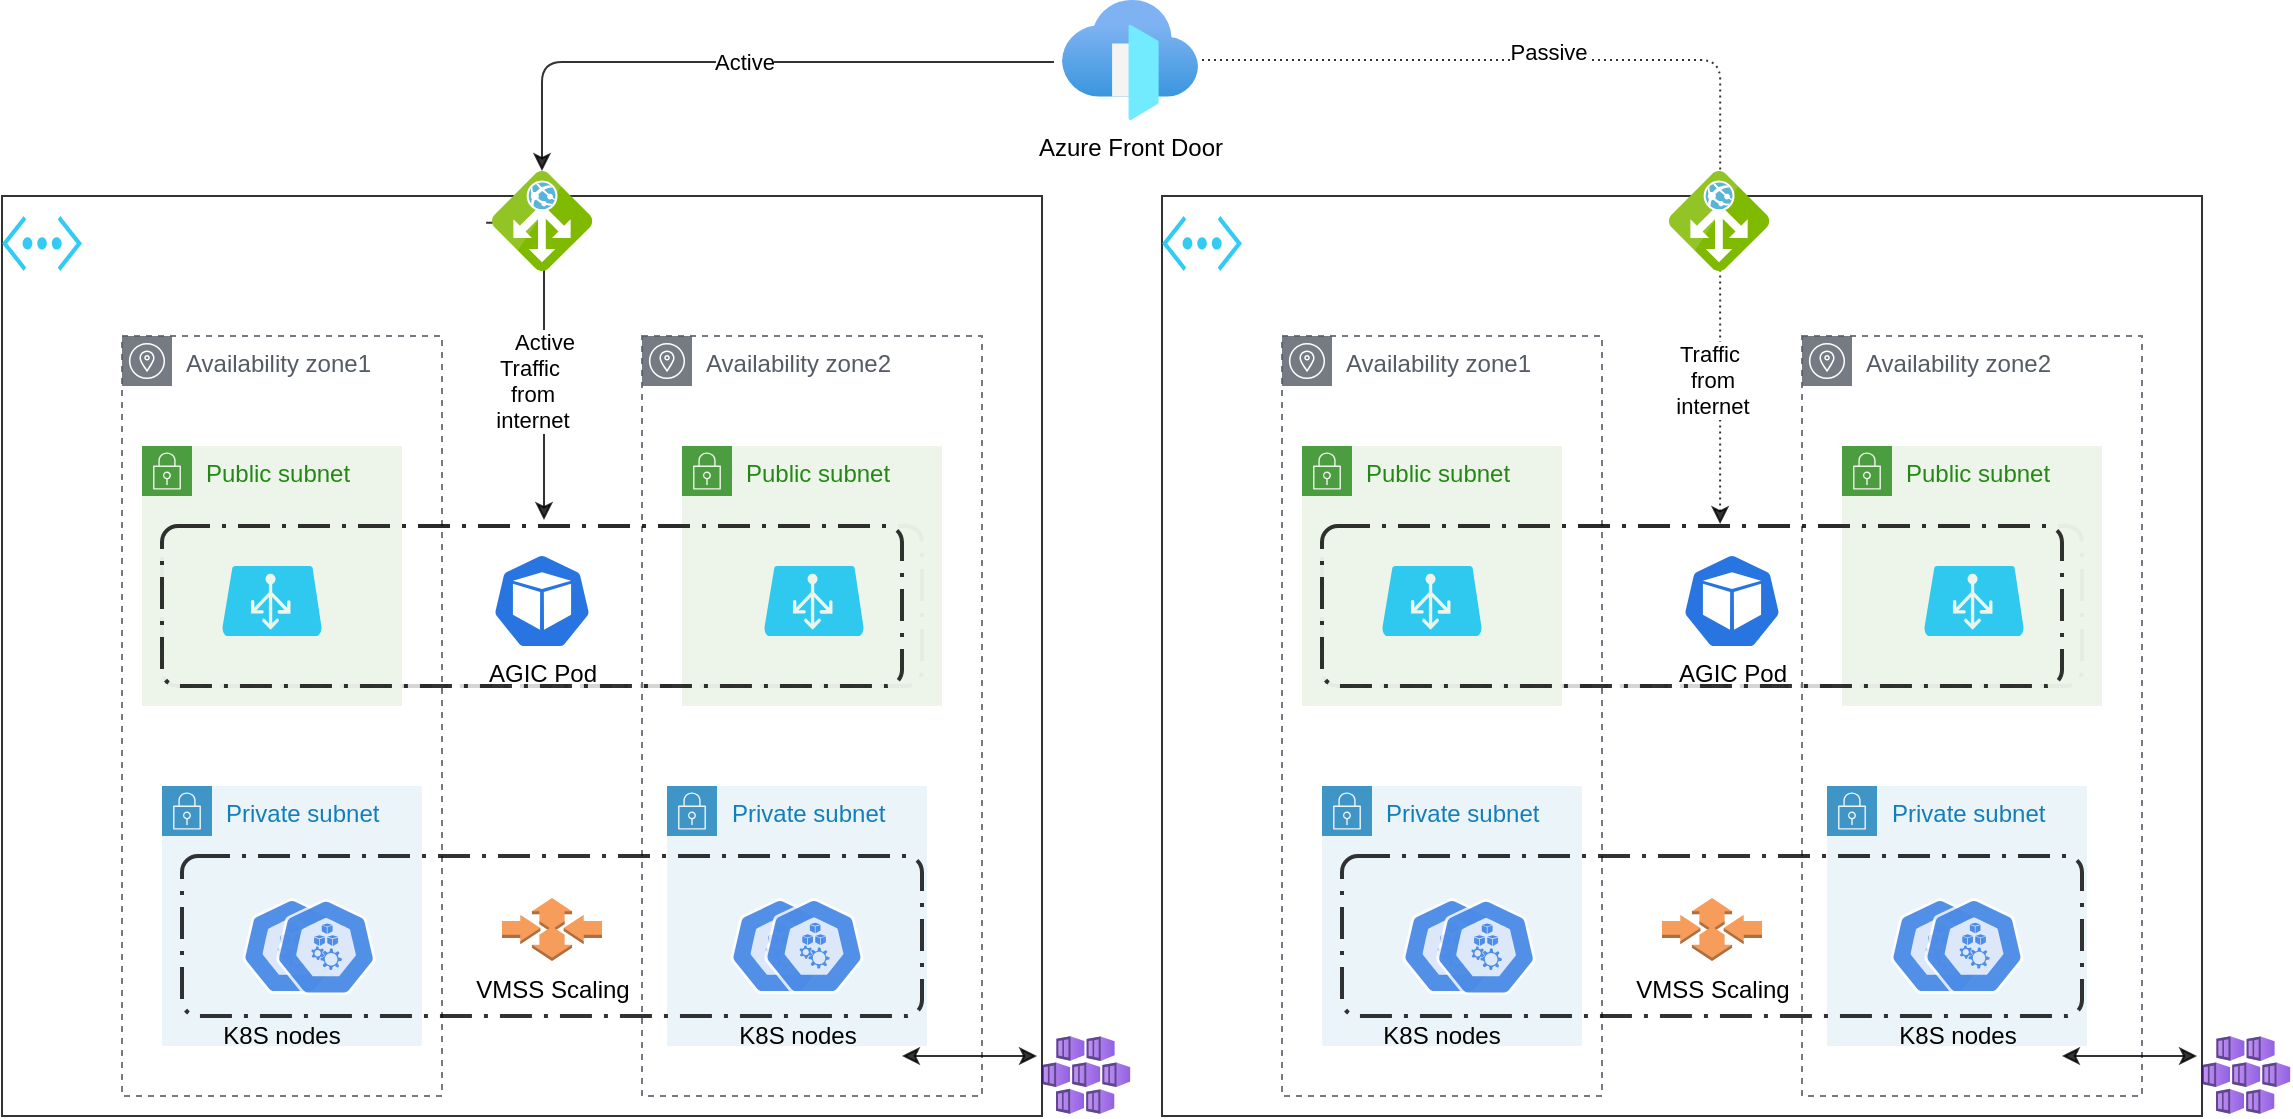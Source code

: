 <mxfile version="14.1.8" type="device"><diagram id="CxNXw_wqGC10T3SDetlR" name="Page-1"><mxGraphModel dx="852" dy="1594" grid="1" gridSize="10" guides="1" tooltips="1" connect="1" arrows="1" fold="1" page="1" pageScale="1" pageWidth="850" pageHeight="1100" math="0" shadow="0"><root><mxCell id="0"/><mxCell id="1" parent="0"/><mxCell id="zLgNSGf1eI_UuV5sucqD-54" value="" style="rounded=1;arcSize=10;dashed=1;fillColor=none;gradientColor=none;dashPattern=8 3 1 3;strokeWidth=2;opacity=80;" parent="1" vertex="1"><mxGeometry x="90" y="243" width="380" height="80" as="geometry"/></mxCell><mxCell id="zLgNSGf1eI_UuV5sucqD-4" value="" style="shape=ext;double=0;rounded=0;whiteSpace=wrap;html=1;opacity=80;" parent="1" vertex="1"><mxGeometry x="10" y="78" width="520" height="460" as="geometry"/></mxCell><mxCell id="zLgNSGf1eI_UuV5sucqD-12" value="Public subnet" style="points=[[0,0],[0.25,0],[0.5,0],[0.75,0],[1,0],[1,0.25],[1,0.5],[1,0.75],[1,1],[0.75,1],[0.5,1],[0.25,1],[0,1],[0,0.75],[0,0.5],[0,0.25]];outlineConnect=0;gradientColor=none;html=1;whiteSpace=wrap;fontSize=12;fontStyle=0;shape=mxgraph.aws4.group;grIcon=mxgraph.aws4.group_security_group;grStroke=0;strokeColor=#248814;fillColor=#E9F3E6;verticalAlign=top;align=left;spacingLeft=30;fontColor=#248814;dashed=0;opacity=80;" parent="1" vertex="1"><mxGeometry x="80" y="203" width="130" height="130" as="geometry"/></mxCell><mxCell id="zLgNSGf1eI_UuV5sucqD-13" value="Public subnet" style="points=[[0,0],[0.25,0],[0.5,0],[0.75,0],[1,0],[1,0.25],[1,0.5],[1,0.75],[1,1],[0.75,1],[0.5,1],[0.25,1],[0,1],[0,0.75],[0,0.5],[0,0.25]];outlineConnect=0;gradientColor=none;html=1;whiteSpace=wrap;fontSize=12;fontStyle=0;shape=mxgraph.aws4.group;grIcon=mxgraph.aws4.group_security_group;grStroke=0;strokeColor=#248814;fillColor=#E9F3E6;verticalAlign=top;align=left;spacingLeft=30;fontColor=#248814;dashed=0;opacity=80;" parent="1" vertex="1"><mxGeometry x="350" y="203" width="130" height="130" as="geometry"/></mxCell><mxCell id="zLgNSGf1eI_UuV5sucqD-18" value="Private subnet" style="points=[[0,0],[0.25,0],[0.5,0],[0.75,0],[1,0],[1,0.25],[1,0.5],[1,0.75],[1,1],[0.75,1],[0.5,1],[0.25,1],[0,1],[0,0.75],[0,0.5],[0,0.25]];outlineConnect=0;gradientColor=none;html=1;whiteSpace=wrap;fontSize=12;fontStyle=0;shape=mxgraph.aws4.group;grIcon=mxgraph.aws4.group_security_group;grStroke=0;strokeColor=#147EBA;fillColor=#E6F2F8;verticalAlign=top;align=left;spacingLeft=30;fontColor=#147EBA;dashed=0;opacity=80;" parent="1" vertex="1"><mxGeometry x="342.5" y="373" width="130" height="130" as="geometry"/></mxCell><mxCell id="zLgNSGf1eI_UuV5sucqD-30" value="Private subnet" style="points=[[0,0],[0.25,0],[0.5,0],[0.75,0],[1,0],[1,0.25],[1,0.5],[1,0.75],[1,1],[0.75,1],[0.5,1],[0.25,1],[0,1],[0,0.75],[0,0.5],[0,0.25]];outlineConnect=0;gradientColor=none;html=1;whiteSpace=wrap;fontSize=12;fontStyle=0;shape=mxgraph.aws4.group;grIcon=mxgraph.aws4.group_security_group;grStroke=0;strokeColor=#147EBA;fillColor=#E6F2F8;verticalAlign=top;align=left;spacingLeft=30;fontColor=#147EBA;dashed=0;opacity=80;" parent="1" vertex="1"><mxGeometry x="90" y="373" width="130" height="130" as="geometry"/></mxCell><mxCell id="zLgNSGf1eI_UuV5sucqD-27" value="Availability zone1" style="outlineConnect=0;gradientColor=none;html=1;whiteSpace=wrap;fontSize=12;fontStyle=0;shape=mxgraph.aws4.group;grIcon=mxgraph.aws4.group_availability_zone;strokeColor=#545B64;fillColor=none;verticalAlign=top;align=left;spacingLeft=30;fontColor=#545B64;dashed=1;opacity=80;" parent="1" vertex="1"><mxGeometry x="70" y="148" width="160" height="380" as="geometry"/></mxCell><mxCell id="zLgNSGf1eI_UuV5sucqD-28" value="Availability zone2" style="outlineConnect=0;gradientColor=none;html=1;whiteSpace=wrap;fontSize=12;fontStyle=0;shape=mxgraph.aws4.group;grIcon=mxgraph.aws4.group_availability_zone;strokeColor=#545B64;fillColor=none;verticalAlign=top;align=left;spacingLeft=30;fontColor=#545B64;dashed=1;opacity=80;" parent="1" vertex="1"><mxGeometry x="330" y="148" width="170" height="380" as="geometry"/></mxCell><mxCell id="zLgNSGf1eI_UuV5sucqD-36" value="" style="html=1;dashed=0;whitespace=wrap;fillColor=#2875E2;strokeColor=#ffffff;points=[[0.005,0.63,0],[0.1,0.2,0],[0.9,0.2,0],[0.5,0,0],[0.995,0.63,0],[0.72,0.99,0],[0.5,1,0],[0.28,0.99,0]];shape=mxgraph.kubernetes.icon;prIcon=node;opacity=80;" parent="1" vertex="1"><mxGeometry x="130" y="429" width="50" height="48" as="geometry"/></mxCell><mxCell id="zLgNSGf1eI_UuV5sucqD-37" value="" style="html=1;dashed=0;whitespace=wrap;fillColor=#2875E2;strokeColor=#ffffff;points=[[0.005,0.63,0],[0.1,0.2,0],[0.9,0.2,0],[0.5,0,0],[0.995,0.63,0],[0.72,0.99,0],[0.5,1,0],[0.28,0.99,0]];shape=mxgraph.kubernetes.icon;prIcon=node;opacity=80;" parent="1" vertex="1"><mxGeometry x="147" y="429" width="50" height="49" as="geometry"/></mxCell><mxCell id="zLgNSGf1eI_UuV5sucqD-45" value="" style="html=1;dashed=0;whitespace=wrap;fillColor=#2875E2;strokeColor=#ffffff;points=[[0.005,0.63,0],[0.1,0.2,0],[0.9,0.2,0],[0.5,0,0],[0.995,0.63,0],[0.72,0.99,0],[0.5,1,0],[0.28,0.99,0]];shape=mxgraph.kubernetes.icon;prIcon=node;opacity=80;" parent="1" vertex="1"><mxGeometry x="374" y="429" width="50" height="48" as="geometry"/></mxCell><mxCell id="zLgNSGf1eI_UuV5sucqD-46" value="" style="html=1;dashed=0;whitespace=wrap;fillColor=#2875E2;strokeColor=#ffffff;points=[[0.005,0.63,0],[0.1,0.2,0],[0.9,0.2,0],[0.5,0,0],[0.995,0.63,0],[0.72,0.99,0],[0.5,1,0],[0.28,0.99,0]];shape=mxgraph.kubernetes.icon;prIcon=node;opacity=80;" parent="1" vertex="1"><mxGeometry x="391" y="429" width="50" height="48" as="geometry"/></mxCell><mxCell id="zLgNSGf1eI_UuV5sucqD-50" value="" style="endArrow=classic;startArrow=classic;html=1;entryX=0.2;entryY=0.22;entryDx=0;entryDy=0;entryPerimeter=0;opacity=80;" parent="1" edge="1"><mxGeometry width="50" height="50" relative="1" as="geometry"><mxPoint x="460" y="508" as="sourcePoint"/><mxPoint x="527.5" y="508" as="targetPoint"/></mxGeometry></mxCell><mxCell id="zLgNSGf1eI_UuV5sucqD-51" value="K8S nodes" style="text;html=1;strokeColor=none;fillColor=none;align=center;verticalAlign=middle;whiteSpace=wrap;rounded=0;dashed=1;opacity=80;" parent="1" vertex="1"><mxGeometry x="110" y="488" width="80" height="20" as="geometry"/></mxCell><mxCell id="zLgNSGf1eI_UuV5sucqD-52" value="K8S nodes" style="text;html=1;strokeColor=none;fillColor=none;align=center;verticalAlign=middle;whiteSpace=wrap;rounded=0;dashed=1;opacity=80;" parent="1" vertex="1"><mxGeometry x="367.5" y="488" width="80" height="20" as="geometry"/></mxCell><mxCell id="zLgNSGf1eI_UuV5sucqD-56" value="" style="rounded=1;arcSize=10;dashed=1;fillColor=none;gradientColor=none;dashPattern=8 3 1 3;strokeWidth=2;opacity=80;" parent="1" vertex="1"><mxGeometry x="100" y="408" width="370" height="80" as="geometry"/></mxCell><mxCell id="zLgNSGf1eI_UuV5sucqD-60" value="VMSS Scaling" style="outlineConnect=0;dashed=0;verticalLabelPosition=bottom;verticalAlign=top;align=center;html=1;shape=mxgraph.aws3.auto_scaling;fillColor=#F58534;gradientColor=none;strokeColor=#97D077;strokeWidth=2;opacity=80;" parent="1" vertex="1"><mxGeometry x="260" y="429" width="50" height="31.5" as="geometry"/></mxCell><mxCell id="og0ccVUUEbTX6F8VB05c-2" value="" style="verticalLabelPosition=bottom;html=1;verticalAlign=top;align=center;strokeColor=none;fillColor=#00BEF2;shape=mxgraph.azure.virtual_network;pointerEvents=1;opacity=80;" parent="1" vertex="1"><mxGeometry x="10" y="88" width="40" height="27.5" as="geometry"/></mxCell><mxCell id="og0ccVUUEbTX6F8VB05c-3" value="" style="verticalLabelPosition=bottom;html=1;verticalAlign=top;align=center;strokeColor=none;fillColor=#00BEF2;shape=mxgraph.azure.azure_load_balancer;opacity=80;" parent="1" vertex="1"><mxGeometry x="120" y="263" width="50" height="35" as="geometry"/></mxCell><mxCell id="og0ccVUUEbTX6F8VB05c-4" value="" style="verticalLabelPosition=bottom;html=1;verticalAlign=top;align=center;strokeColor=none;fillColor=#00BEF2;shape=mxgraph.azure.azure_load_balancer;opacity=80;" parent="1" vertex="1"><mxGeometry x="391" y="263" width="50" height="35" as="geometry"/></mxCell><mxCell id="og0ccVUUEbTX6F8VB05c-5" value="" style="aspect=fixed;html=1;points=[];align=center;image;fontSize=12;image=img/lib/azure2/containers/Kubernetes_Services.svg;opacity=80;" parent="1" vertex="1"><mxGeometry x="530" y="498" width="44.2" height="39" as="geometry"/></mxCell><mxCell id="og0ccVUUEbTX6F8VB05c-23" value="" style="rounded=1;arcSize=10;dashed=1;fillColor=none;gradientColor=none;dashPattern=8 3 1 3;strokeWidth=2;opacity=80;" parent="1" vertex="1"><mxGeometry x="670" y="243" width="380" height="80" as="geometry"/></mxCell><mxCell id="og0ccVUUEbTX6F8VB05c-24" value="" style="shape=ext;double=0;rounded=0;whiteSpace=wrap;html=1;opacity=80;" parent="1" vertex="1"><mxGeometry x="590" y="78" width="520" height="460" as="geometry"/></mxCell><mxCell id="og0ccVUUEbTX6F8VB05c-25" value="Public subnet" style="points=[[0,0],[0.25,0],[0.5,0],[0.75,0],[1,0],[1,0.25],[1,0.5],[1,0.75],[1,1],[0.75,1],[0.5,1],[0.25,1],[0,1],[0,0.75],[0,0.5],[0,0.25]];outlineConnect=0;gradientColor=none;html=1;whiteSpace=wrap;fontSize=12;fontStyle=0;shape=mxgraph.aws4.group;grIcon=mxgraph.aws4.group_security_group;grStroke=0;strokeColor=#248814;fillColor=#E9F3E6;verticalAlign=top;align=left;spacingLeft=30;fontColor=#248814;dashed=0;opacity=80;" parent="1" vertex="1"><mxGeometry x="660" y="203" width="130" height="130" as="geometry"/></mxCell><mxCell id="og0ccVUUEbTX6F8VB05c-26" value="Public subnet" style="points=[[0,0],[0.25,0],[0.5,0],[0.75,0],[1,0],[1,0.25],[1,0.5],[1,0.75],[1,1],[0.75,1],[0.5,1],[0.25,1],[0,1],[0,0.75],[0,0.5],[0,0.25]];outlineConnect=0;gradientColor=none;html=1;whiteSpace=wrap;fontSize=12;fontStyle=0;shape=mxgraph.aws4.group;grIcon=mxgraph.aws4.group_security_group;grStroke=0;strokeColor=#248814;fillColor=#E9F3E6;verticalAlign=top;align=left;spacingLeft=30;fontColor=#248814;dashed=0;opacity=80;" parent="1" vertex="1"><mxGeometry x="930" y="203" width="130" height="130" as="geometry"/></mxCell><mxCell id="og0ccVUUEbTX6F8VB05c-27" value="Private subnet" style="points=[[0,0],[0.25,0],[0.5,0],[0.75,0],[1,0],[1,0.25],[1,0.5],[1,0.75],[1,1],[0.75,1],[0.5,1],[0.25,1],[0,1],[0,0.75],[0,0.5],[0,0.25]];outlineConnect=0;gradientColor=none;html=1;whiteSpace=wrap;fontSize=12;fontStyle=0;shape=mxgraph.aws4.group;grIcon=mxgraph.aws4.group_security_group;grStroke=0;strokeColor=#147EBA;fillColor=#E6F2F8;verticalAlign=top;align=left;spacingLeft=30;fontColor=#147EBA;dashed=0;opacity=80;" parent="1" vertex="1"><mxGeometry x="922.5" y="373" width="130" height="130" as="geometry"/></mxCell><mxCell id="og0ccVUUEbTX6F8VB05c-28" value="Private subnet" style="points=[[0,0],[0.25,0],[0.5,0],[0.75,0],[1,0],[1,0.25],[1,0.5],[1,0.75],[1,1],[0.75,1],[0.5,1],[0.25,1],[0,1],[0,0.75],[0,0.5],[0,0.25]];outlineConnect=0;gradientColor=none;html=1;whiteSpace=wrap;fontSize=12;fontStyle=0;shape=mxgraph.aws4.group;grIcon=mxgraph.aws4.group_security_group;grStroke=0;strokeColor=#147EBA;fillColor=#E6F2F8;verticalAlign=top;align=left;spacingLeft=30;fontColor=#147EBA;dashed=0;opacity=80;" parent="1" vertex="1"><mxGeometry x="670" y="373" width="130" height="130" as="geometry"/></mxCell><mxCell id="og0ccVUUEbTX6F8VB05c-29" value="Availability zone1" style="outlineConnect=0;gradientColor=none;html=1;whiteSpace=wrap;fontSize=12;fontStyle=0;shape=mxgraph.aws4.group;grIcon=mxgraph.aws4.group_availability_zone;strokeColor=#545B64;fillColor=none;verticalAlign=top;align=left;spacingLeft=30;fontColor=#545B64;dashed=1;opacity=80;" parent="1" vertex="1"><mxGeometry x="650" y="148" width="160" height="380" as="geometry"/></mxCell><mxCell id="og0ccVUUEbTX6F8VB05c-30" value="Availability zone2" style="outlineConnect=0;gradientColor=none;html=1;whiteSpace=wrap;fontSize=12;fontStyle=0;shape=mxgraph.aws4.group;grIcon=mxgraph.aws4.group_availability_zone;strokeColor=#545B64;fillColor=none;verticalAlign=top;align=left;spacingLeft=30;fontColor=#545B64;dashed=1;opacity=80;" parent="1" vertex="1"><mxGeometry x="910" y="148" width="170" height="380" as="geometry"/></mxCell><mxCell id="og0ccVUUEbTX6F8VB05c-31" value="" style="html=1;dashed=0;whitespace=wrap;fillColor=#2875E2;strokeColor=#ffffff;points=[[0.005,0.63,0],[0.1,0.2,0],[0.9,0.2,0],[0.5,0,0],[0.995,0.63,0],[0.72,0.99,0],[0.5,1,0],[0.28,0.99,0]];shape=mxgraph.kubernetes.icon;prIcon=node;opacity=80;" parent="1" vertex="1"><mxGeometry x="710" y="429" width="50" height="48" as="geometry"/></mxCell><mxCell id="og0ccVUUEbTX6F8VB05c-32" value="" style="html=1;dashed=0;whitespace=wrap;fillColor=#2875E2;strokeColor=#ffffff;points=[[0.005,0.63,0],[0.1,0.2,0],[0.9,0.2,0],[0.5,0,0],[0.995,0.63,0],[0.72,0.99,0],[0.5,1,0],[0.28,0.99,0]];shape=mxgraph.kubernetes.icon;prIcon=node;opacity=80;" parent="1" vertex="1"><mxGeometry x="727" y="429" width="50" height="49" as="geometry"/></mxCell><mxCell id="og0ccVUUEbTX6F8VB05c-33" value="" style="html=1;dashed=0;whitespace=wrap;fillColor=#2875E2;strokeColor=#ffffff;points=[[0.005,0.63,0],[0.1,0.2,0],[0.9,0.2,0],[0.5,0,0],[0.995,0.63,0],[0.72,0.99,0],[0.5,1,0],[0.28,0.99,0]];shape=mxgraph.kubernetes.icon;prIcon=node;opacity=80;" parent="1" vertex="1"><mxGeometry x="954" y="429" width="50" height="48" as="geometry"/></mxCell><mxCell id="og0ccVUUEbTX6F8VB05c-34" value="" style="html=1;dashed=0;whitespace=wrap;fillColor=#2875E2;strokeColor=#ffffff;points=[[0.005,0.63,0],[0.1,0.2,0],[0.9,0.2,0],[0.5,0,0],[0.995,0.63,0],[0.72,0.99,0],[0.5,1,0],[0.28,0.99,0]];shape=mxgraph.kubernetes.icon;prIcon=node;opacity=80;" parent="1" vertex="1"><mxGeometry x="971" y="429" width="50" height="48" as="geometry"/></mxCell><mxCell id="og0ccVUUEbTX6F8VB05c-35" value="" style="endArrow=classic;startArrow=classic;html=1;entryX=0.2;entryY=0.22;entryDx=0;entryDy=0;entryPerimeter=0;opacity=80;" parent="1" edge="1"><mxGeometry width="50" height="50" relative="1" as="geometry"><mxPoint x="1040" y="508" as="sourcePoint"/><mxPoint x="1107.5" y="508" as="targetPoint"/></mxGeometry></mxCell><mxCell id="og0ccVUUEbTX6F8VB05c-36" value="K8S nodes" style="text;html=1;strokeColor=none;fillColor=none;align=center;verticalAlign=middle;whiteSpace=wrap;rounded=0;dashed=1;opacity=80;" parent="1" vertex="1"><mxGeometry x="690" y="488" width="80" height="20" as="geometry"/></mxCell><mxCell id="og0ccVUUEbTX6F8VB05c-37" value="K8S nodes" style="text;html=1;strokeColor=none;fillColor=none;align=center;verticalAlign=middle;whiteSpace=wrap;rounded=0;dashed=1;opacity=80;" parent="1" vertex="1"><mxGeometry x="947.5" y="488" width="80" height="20" as="geometry"/></mxCell><mxCell id="og0ccVUUEbTX6F8VB05c-38" value="" style="rounded=1;arcSize=10;dashed=1;fillColor=none;gradientColor=none;dashPattern=8 3 1 3;strokeWidth=2;opacity=80;" parent="1" vertex="1"><mxGeometry x="680" y="408" width="370" height="80" as="geometry"/></mxCell><mxCell id="og0ccVUUEbTX6F8VB05c-39" value="VMSS Scaling" style="outlineConnect=0;dashed=0;verticalLabelPosition=bottom;verticalAlign=top;align=center;html=1;shape=mxgraph.aws3.auto_scaling;fillColor=#F58534;gradientColor=none;strokeColor=#97D077;strokeWidth=2;opacity=80;" parent="1" vertex="1"><mxGeometry x="840" y="429" width="50" height="31.5" as="geometry"/></mxCell><mxCell id="og0ccVUUEbTX6F8VB05c-40" value="" style="verticalLabelPosition=bottom;html=1;verticalAlign=top;align=center;strokeColor=none;fillColor=#00BEF2;shape=mxgraph.azure.virtual_network;pointerEvents=1;opacity=80;" parent="1" vertex="1"><mxGeometry x="590" y="88" width="40" height="27.5" as="geometry"/></mxCell><mxCell id="og0ccVUUEbTX6F8VB05c-41" value="" style="verticalLabelPosition=bottom;html=1;verticalAlign=top;align=center;strokeColor=none;fillColor=#00BEF2;shape=mxgraph.azure.azure_load_balancer;opacity=80;" parent="1" vertex="1"><mxGeometry x="700" y="263" width="50" height="35" as="geometry"/></mxCell><mxCell id="og0ccVUUEbTX6F8VB05c-42" value="" style="verticalLabelPosition=bottom;html=1;verticalAlign=top;align=center;strokeColor=none;fillColor=#00BEF2;shape=mxgraph.azure.azure_load_balancer;opacity=80;" parent="1" vertex="1"><mxGeometry x="971" y="263" width="50" height="35" as="geometry"/></mxCell><mxCell id="og0ccVUUEbTX6F8VB05c-43" value="" style="aspect=fixed;html=1;points=[];align=center;image;fontSize=12;image=img/lib/azure2/containers/Kubernetes_Services.svg;opacity=80;" parent="1" vertex="1"><mxGeometry x="1110" y="498" width="44.2" height="39" as="geometry"/></mxCell><mxCell id="og0ccVUUEbTX6F8VB05c-47" value="Azure Front Door" style="aspect=fixed;html=1;points=[];align=center;image;fontSize=12;image=img/lib/azure2/networking/Front_Doors.svg;opacity=80;" parent="1" vertex="1"><mxGeometry x="540" y="-20" width="68" height="60" as="geometry"/></mxCell><mxCell id="og0ccVUUEbTX6F8VB05c-48" value="Active" style="edgeStyle=segmentEdgeStyle;endArrow=classic;html=1;opacity=80;exitX=-0.059;exitY=0.517;exitDx=0;exitDy=0;exitPerimeter=0;" parent="1" source="umen5MY0m1GNMvn41frC-1" edge="1"><mxGeometry width="50" height="50" relative="1" as="geometry"><mxPoint x="520" y="40" as="sourcePoint"/><mxPoint x="281" y="240" as="targetPoint"/></mxGeometry></mxCell><mxCell id="og0ccVUUEbTX6F8VB05c-49" value="" style="edgeStyle=segmentEdgeStyle;endArrow=classic;html=1;opacity=80;entryX=0.538;entryY=-0.012;entryDx=0;entryDy=0;entryPerimeter=0;dashed=1;dashPattern=1 2;" parent="1" target="og0ccVUUEbTX6F8VB05c-53" edge="1"><mxGeometry width="50" height="50" relative="1" as="geometry"><mxPoint x="610" y="10" as="sourcePoint"/><mxPoint x="290.92" y="88" as="targetPoint"/></mxGeometry></mxCell><mxCell id="og0ccVUUEbTX6F8VB05c-50" value="Passive" style="edgeLabel;html=1;align=center;verticalAlign=middle;resizable=0;points=[];" parent="og0ccVUUEbTX6F8VB05c-49" vertex="1" connectable="0"><mxGeometry x="-0.295" y="4" relative="1" as="geometry"><mxPoint as="offset"/></mxGeometry></mxCell><mxCell id="og0ccVUUEbTX6F8VB05c-52" value="" style="rounded=1;arcSize=10;dashed=1;fillColor=none;gradientColor=none;dashPattern=8 3 1 3;strokeWidth=2;opacity=80;" parent="1" vertex="1"><mxGeometry x="90" y="243" width="370" height="80" as="geometry"/></mxCell><mxCell id="og0ccVUUEbTX6F8VB05c-53" value="" style="rounded=1;arcSize=10;dashed=1;fillColor=none;gradientColor=none;dashPattern=8 3 1 3;strokeWidth=2;opacity=80;" parent="1" vertex="1"><mxGeometry x="670" y="243" width="370" height="80" as="geometry"/></mxCell><mxCell id="7_K-1CFv60yOc4JsJ0Mc-1" value="Traffic&amp;nbsp;&lt;br&gt;from&lt;br&gt;internet" style="edgeLabel;html=1;align=center;verticalAlign=middle;resizable=0;points=[];" parent="1" vertex="1" connectable="0"><mxGeometry x="275.071" y="177.003" as="geometry"/></mxCell><mxCell id="7_K-1CFv60yOc4JsJ0Mc-2" value="Traffic&amp;nbsp;&lt;br&gt;from&lt;br&gt;internet" style="edgeLabel;html=1;align=center;verticalAlign=middle;resizable=0;points=[];" parent="1" vertex="1" connectable="0"><mxGeometry x="865.001" y="170.003" as="geometry"/></mxCell><mxCell id="umen5MY0m1GNMvn41frC-1" value="" style="aspect=fixed;html=1;points=[];align=center;image;fontSize=12;image=img/lib/mscae/Application_Gateway.svg;" vertex="1" parent="1"><mxGeometry x="255" y="65.5" width="50" height="50" as="geometry"/></mxCell><mxCell id="umen5MY0m1GNMvn41frC-2" value="Active" style="edgeStyle=segmentEdgeStyle;endArrow=classic;html=1;opacity=80;exitX=-0.059;exitY=0.517;exitDx=0;exitDy=0;exitPerimeter=0;" edge="1" parent="1" source="og0ccVUUEbTX6F8VB05c-47" target="umen5MY0m1GNMvn41frC-1"><mxGeometry width="50" height="50" relative="1" as="geometry"><mxPoint x="535.988" y="11.02" as="sourcePoint"/><mxPoint x="281" y="240" as="targetPoint"/></mxGeometry></mxCell><mxCell id="umen5MY0m1GNMvn41frC-3" value="" style="aspect=fixed;html=1;points=[];align=center;image;fontSize=12;image=img/lib/mscae/Application_Gateway.svg;" vertex="1" parent="1"><mxGeometry x="843.5" y="65.5" width="50" height="50" as="geometry"/></mxCell><mxCell id="umen5MY0m1GNMvn41frC-4" value="&lt;br&gt;&lt;br&gt;&lt;br&gt;&lt;br&gt;&lt;br&gt;AGIC Pod" style="html=1;dashed=0;whitespace=wrap;fillColor=#2875E2;strokeColor=#ffffff;points=[[0.005,0.63,0],[0.1,0.2,0],[0.9,0.2,0],[0.5,0,0],[0.995,0.63,0],[0.72,0.99,0],[0.5,1,0],[0.28,0.99,0]];shape=mxgraph.kubernetes.icon;prIcon=pod" vertex="1" parent="1"><mxGeometry x="255" y="256.5" width="50" height="48" as="geometry"/></mxCell><mxCell id="umen5MY0m1GNMvn41frC-5" value="&lt;br&gt;&lt;br&gt;&lt;br&gt;&lt;br&gt;&lt;br&gt;AGIC Pod" style="html=1;dashed=0;whitespace=wrap;fillColor=#2875E2;strokeColor=#ffffff;points=[[0.005,0.63,0],[0.1,0.2,0],[0.9,0.2,0],[0.5,0,0],[0.995,0.63,0],[0.72,0.99,0],[0.5,1,0],[0.28,0.99,0]];shape=mxgraph.kubernetes.icon;prIcon=pod" vertex="1" parent="1"><mxGeometry x="850" y="256.5" width="50" height="48" as="geometry"/></mxCell></root></mxGraphModel></diagram></mxfile>